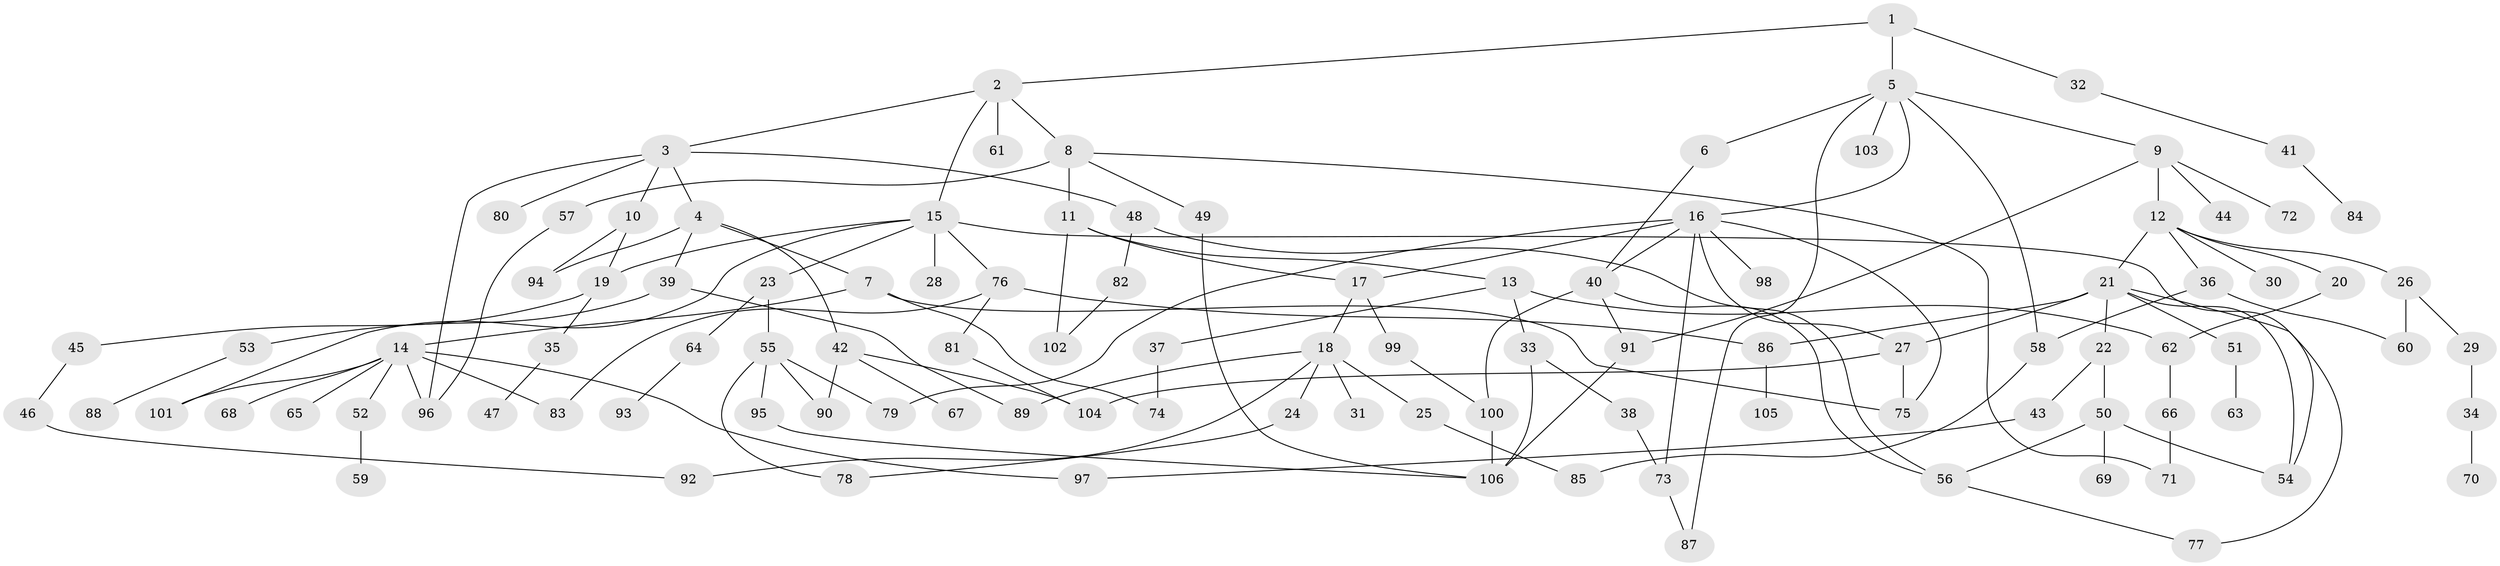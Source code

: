 // Generated by graph-tools (version 1.1) at 2025/34/03/09/25 02:34:05]
// undirected, 106 vertices, 145 edges
graph export_dot {
graph [start="1"]
  node [color=gray90,style=filled];
  1;
  2;
  3;
  4;
  5;
  6;
  7;
  8;
  9;
  10;
  11;
  12;
  13;
  14;
  15;
  16;
  17;
  18;
  19;
  20;
  21;
  22;
  23;
  24;
  25;
  26;
  27;
  28;
  29;
  30;
  31;
  32;
  33;
  34;
  35;
  36;
  37;
  38;
  39;
  40;
  41;
  42;
  43;
  44;
  45;
  46;
  47;
  48;
  49;
  50;
  51;
  52;
  53;
  54;
  55;
  56;
  57;
  58;
  59;
  60;
  61;
  62;
  63;
  64;
  65;
  66;
  67;
  68;
  69;
  70;
  71;
  72;
  73;
  74;
  75;
  76;
  77;
  78;
  79;
  80;
  81;
  82;
  83;
  84;
  85;
  86;
  87;
  88;
  89;
  90;
  91;
  92;
  93;
  94;
  95;
  96;
  97;
  98;
  99;
  100;
  101;
  102;
  103;
  104;
  105;
  106;
  1 -- 2;
  1 -- 5;
  1 -- 32;
  2 -- 3;
  2 -- 8;
  2 -- 15;
  2 -- 61;
  3 -- 4;
  3 -- 10;
  3 -- 48;
  3 -- 80;
  3 -- 96;
  4 -- 7;
  4 -- 39;
  4 -- 42;
  4 -- 94;
  5 -- 6;
  5 -- 9;
  5 -- 16;
  5 -- 103;
  5 -- 87;
  5 -- 58;
  6 -- 40;
  7 -- 14;
  7 -- 75;
  7 -- 74;
  8 -- 11;
  8 -- 49;
  8 -- 57;
  8 -- 71;
  9 -- 12;
  9 -- 44;
  9 -- 72;
  9 -- 91;
  10 -- 19;
  10 -- 94;
  11 -- 13;
  11 -- 17;
  11 -- 102;
  12 -- 20;
  12 -- 21;
  12 -- 26;
  12 -- 30;
  12 -- 36;
  13 -- 33;
  13 -- 37;
  13 -- 62;
  14 -- 52;
  14 -- 65;
  14 -- 68;
  14 -- 83;
  14 -- 101;
  14 -- 96;
  14 -- 97;
  15 -- 19;
  15 -- 23;
  15 -- 28;
  15 -- 76;
  15 -- 101;
  15 -- 54;
  16 -- 73;
  16 -- 79;
  16 -- 98;
  16 -- 27;
  16 -- 75;
  16 -- 40;
  16 -- 17;
  17 -- 18;
  17 -- 99;
  18 -- 24;
  18 -- 25;
  18 -- 31;
  18 -- 89;
  18 -- 92;
  19 -- 35;
  19 -- 45;
  20 -- 62;
  21 -- 22;
  21 -- 27;
  21 -- 51;
  21 -- 54;
  21 -- 77;
  21 -- 86;
  22 -- 43;
  22 -- 50;
  23 -- 55;
  23 -- 64;
  24 -- 78;
  25 -- 85;
  26 -- 29;
  26 -- 60;
  27 -- 75;
  27 -- 104;
  29 -- 34;
  32 -- 41;
  33 -- 38;
  33 -- 106;
  34 -- 70;
  35 -- 47;
  36 -- 58;
  36 -- 60;
  37 -- 74;
  38 -- 73;
  39 -- 53;
  39 -- 89;
  40 -- 56;
  40 -- 91;
  40 -- 100;
  41 -- 84;
  42 -- 67;
  42 -- 90;
  42 -- 104;
  43 -- 97;
  45 -- 46;
  46 -- 92;
  48 -- 82;
  48 -- 56;
  49 -- 106;
  50 -- 69;
  50 -- 54;
  50 -- 56;
  51 -- 63;
  52 -- 59;
  53 -- 88;
  55 -- 95;
  55 -- 79;
  55 -- 90;
  55 -- 78;
  56 -- 77;
  57 -- 96;
  58 -- 85;
  62 -- 66;
  64 -- 93;
  66 -- 71;
  73 -- 87;
  76 -- 81;
  76 -- 83;
  76 -- 86;
  81 -- 104;
  82 -- 102;
  86 -- 105;
  91 -- 106;
  95 -- 106;
  99 -- 100;
  100 -- 106;
}
